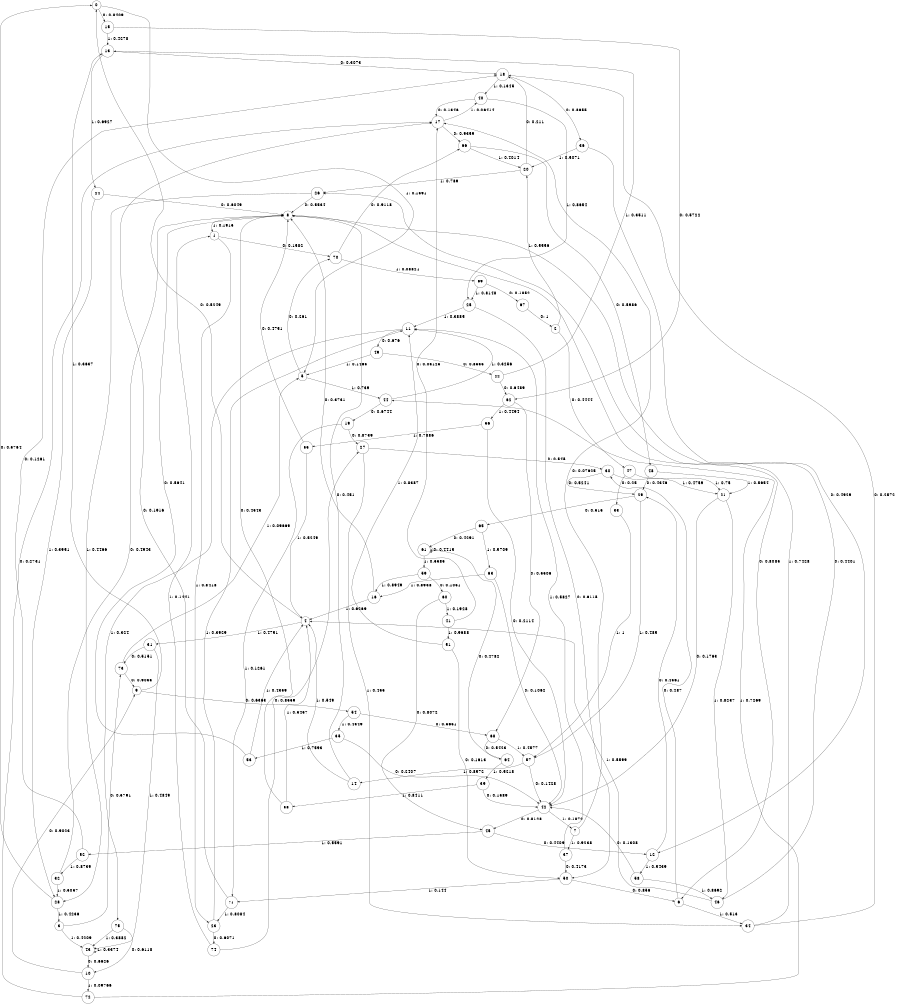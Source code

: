 digraph "ch10concat_phase3_L10" {
size = "6,8.5";
ratio = "fill";
node [shape = circle];
node [fontsize = 24];
edge [fontsize = 24];
0 -> 15 [label = "0: 0.8409   "];
0 -> 5 [label = "1: 0.1591   "];
1 -> 70 [label = "0: 0.1582   "];
1 -> 23 [label = "1: 0.8418   "];
2 -> 47 [label = "0: 0.4444   "];
2 -> 20 [label = "1: 0.5556   "];
3 -> 73 [label = "0: 0.5791   "];
3 -> 43 [label = "1: 0.4209   "];
4 -> 0 [label = "0: 0.5249   "];
4 -> 31 [label = "1: 0.4751   "];
5 -> 70 [label = "0: 0.261    "];
5 -> 44 [label = "1: 0.739    "];
6 -> 30 [label = "0: 0.487    "];
6 -> 34 [label = "1: 0.513    "];
7 -> 17 [label = "0: 0.07625  "];
7 -> 37 [label = "1: 0.9238   "];
8 -> 6 [label = "0: 0.8085   "];
8 -> 1 [label = "1: 0.1915   "];
9 -> 54 [label = "0: 0.6363   "];
9 -> 13 [label = "1: 0.3637   "];
10 -> 9 [label = "0: 0.9023   "];
10 -> 72 [label = "1: 0.09766  "];
11 -> 49 [label = "0: 0.676    "];
11 -> 75 [label = "1: 0.324    "];
12 -> 29 [label = "0: 0.4561   "];
12 -> 58 [label = "1: 0.5439   "];
13 -> 18 [label = "0: 0.3073   "];
13 -> 24 [label = "1: 0.6927   "];
14 -> 8 [label = "0: 0.451    "];
14 -> 4 [label = "1: 0.549    "];
15 -> 62 [label = "0: 0.5722   "];
15 -> 13 [label = "1: 0.4278   "];
16 -> 8 [label = "0: 0.3731   "];
16 -> 4 [label = "1: 0.6269   "];
17 -> 66 [label = "0: 0.9359   "];
17 -> 40 [label = "1: 0.06414  "];
18 -> 36 [label = "0: 0.8655   "];
18 -> 40 [label = "1: 0.1345   "];
19 -> 27 [label = "0: 0.8739   "];
19 -> 71 [label = "1: 0.1261   "];
20 -> 18 [label = "0: 0.211    "];
20 -> 26 [label = "1: 0.789    "];
21 -> 42 [label = "0: 0.1763   "];
21 -> 46 [label = "1: 0.8237   "];
22 -> 62 [label = "0: 0.6489   "];
22 -> 13 [label = "1: 0.3511   "];
23 -> 74 [label = "0: 0.6071   "];
23 -> 11 [label = "1: 0.3929   "];
24 -> 8 [label = "0: 0.6049   "];
24 -> 28 [label = "1: 0.3951   "];
25 -> 50 [label = "0: 0.6115   "];
25 -> 11 [label = "1: 0.3885   "];
26 -> 8 [label = "0: 0.5534   "];
26 -> 28 [label = "1: 0.4466   "];
27 -> 30 [label = "0: 0.545    "];
27 -> 34 [label = "1: 0.455    "];
28 -> 0 [label = "0: 0.5764   "];
28 -> 3 [label = "1: 0.4236   "];
29 -> 65 [label = "0: 0.515    "];
29 -> 57 [label = "1: 0.485    "];
30 -> 29 [label = "0: 0.5241   "];
30 -> 21 [label = "1: 0.4759   "];
31 -> 73 [label = "0: 0.5151   "];
31 -> 43 [label = "1: 0.4849   "];
32 -> 8 [label = "0: 0.4943   "];
32 -> 28 [label = "1: 0.5057   "];
33 -> 57 [label = "1: 1        "];
34 -> 18 [label = "0: 0.2572   "];
34 -> 26 [label = "1: 0.7428   "];
35 -> 42 [label = "0: 0.2407   "];
35 -> 53 [label = "1: 0.7593   "];
36 -> 12 [label = "0: 0.4929   "];
36 -> 20 [label = "1: 0.5071   "];
37 -> 50 [label = "0: 0.4173   "];
37 -> 11 [label = "1: 0.5827   "];
38 -> 8 [label = "0: 0.4543   "];
38 -> 4 [label = "1: 0.5457   "];
39 -> 42 [label = "0: 0.1589   "];
39 -> 38 [label = "1: 0.8411   "];
40 -> 17 [label = "0: 0.1346   "];
40 -> 25 [label = "1: 0.8654   "];
41 -> 17 [label = "0: 0.03125  "];
41 -> 51 [label = "1: 0.9688   "];
42 -> 45 [label = "0: 0.8128   "];
42 -> 7 [label = "1: 0.1872   "];
43 -> 10 [label = "0: 0.6626   "];
43 -> 43 [label = "1: 0.3374   "];
44 -> 19 [label = "0: 0.6744   "];
44 -> 11 [label = "1: 0.3256   "];
45 -> 12 [label = "0: 0.4409   "];
45 -> 52 [label = "1: 0.5591   "];
46 -> 8 [label = "0: 0.4401   "];
46 -> 4 [label = "1: 0.5599   "];
47 -> 33 [label = "0: 0.25     "];
47 -> 21 [label = "1: 0.75     "];
48 -> 29 [label = "0: 0.4346   "];
48 -> 21 [label = "1: 0.5654   "];
49 -> 22 [label = "0: 0.8535   "];
49 -> 5 [label = "1: 0.1465   "];
50 -> 6 [label = "0: 0.856    "];
50 -> 71 [label = "1: 0.144    "];
51 -> 50 [label = "0: 0.1613   "];
51 -> 11 [label = "1: 0.8387   "];
52 -> 18 [label = "0: 0.1261   "];
52 -> 32 [label = "1: 0.8739   "];
53 -> 8 [label = "0: 0.5641   "];
53 -> 4 [label = "1: 0.4359   "];
54 -> 68 [label = "0: 0.5651   "];
54 -> 35 [label = "1: 0.4349   "];
55 -> 8 [label = "0: 0.4751   "];
55 -> 4 [label = "1: 0.5249   "];
56 -> 42 [label = "0: 0.2114   "];
56 -> 55 [label = "1: 0.7886   "];
57 -> 42 [label = "0: 0.1428   "];
57 -> 14 [label = "1: 0.8572   "];
58 -> 42 [label = "0: 0.1308   "];
58 -> 46 [label = "1: 0.8692   "];
59 -> 60 [label = "0: 0.1051   "];
59 -> 16 [label = "1: 0.8949   "];
60 -> 45 [label = "0: 0.8072   "];
60 -> 41 [label = "1: 0.1928   "];
61 -> 61 [label = "0: 0.4415   "];
61 -> 59 [label = "1: 0.5585   "];
62 -> 68 [label = "0: 0.5506   "];
62 -> 56 [label = "1: 0.4494   "];
63 -> 42 [label = "0: 0.1062   "];
63 -> 16 [label = "1: 0.8938   "];
64 -> 61 [label = "0: 0.4782   "];
64 -> 39 [label = "1: 0.5218   "];
65 -> 61 [label = "0: 0.4291   "];
65 -> 63 [label = "1: 0.5709   "];
66 -> 48 [label = "0: 0.5986   "];
66 -> 20 [label = "1: 0.4014   "];
67 -> 2 [label = "0: 1        "];
68 -> 64 [label = "0: 0.5423   "];
68 -> 57 [label = "1: 0.4577   "];
69 -> 67 [label = "0: 0.1852   "];
69 -> 25 [label = "1: 0.8148   "];
70 -> 66 [label = "0: 0.9118   "];
70 -> 69 [label = "1: 0.08821  "];
71 -> 17 [label = "0: 0.1916   "];
71 -> 23 [label = "1: 0.8084   "];
72 -> 17 [label = "0: 0.2731   "];
72 -> 44 [label = "1: 0.7269   "];
73 -> 9 [label = "0: 0.9033   "];
73 -> 5 [label = "1: 0.09669  "];
74 -> 27 [label = "0: 0.8559   "];
74 -> 1 [label = "1: 0.1441   "];
75 -> 10 [label = "0: 0.6118   "];
75 -> 43 [label = "1: 0.3882   "];
}